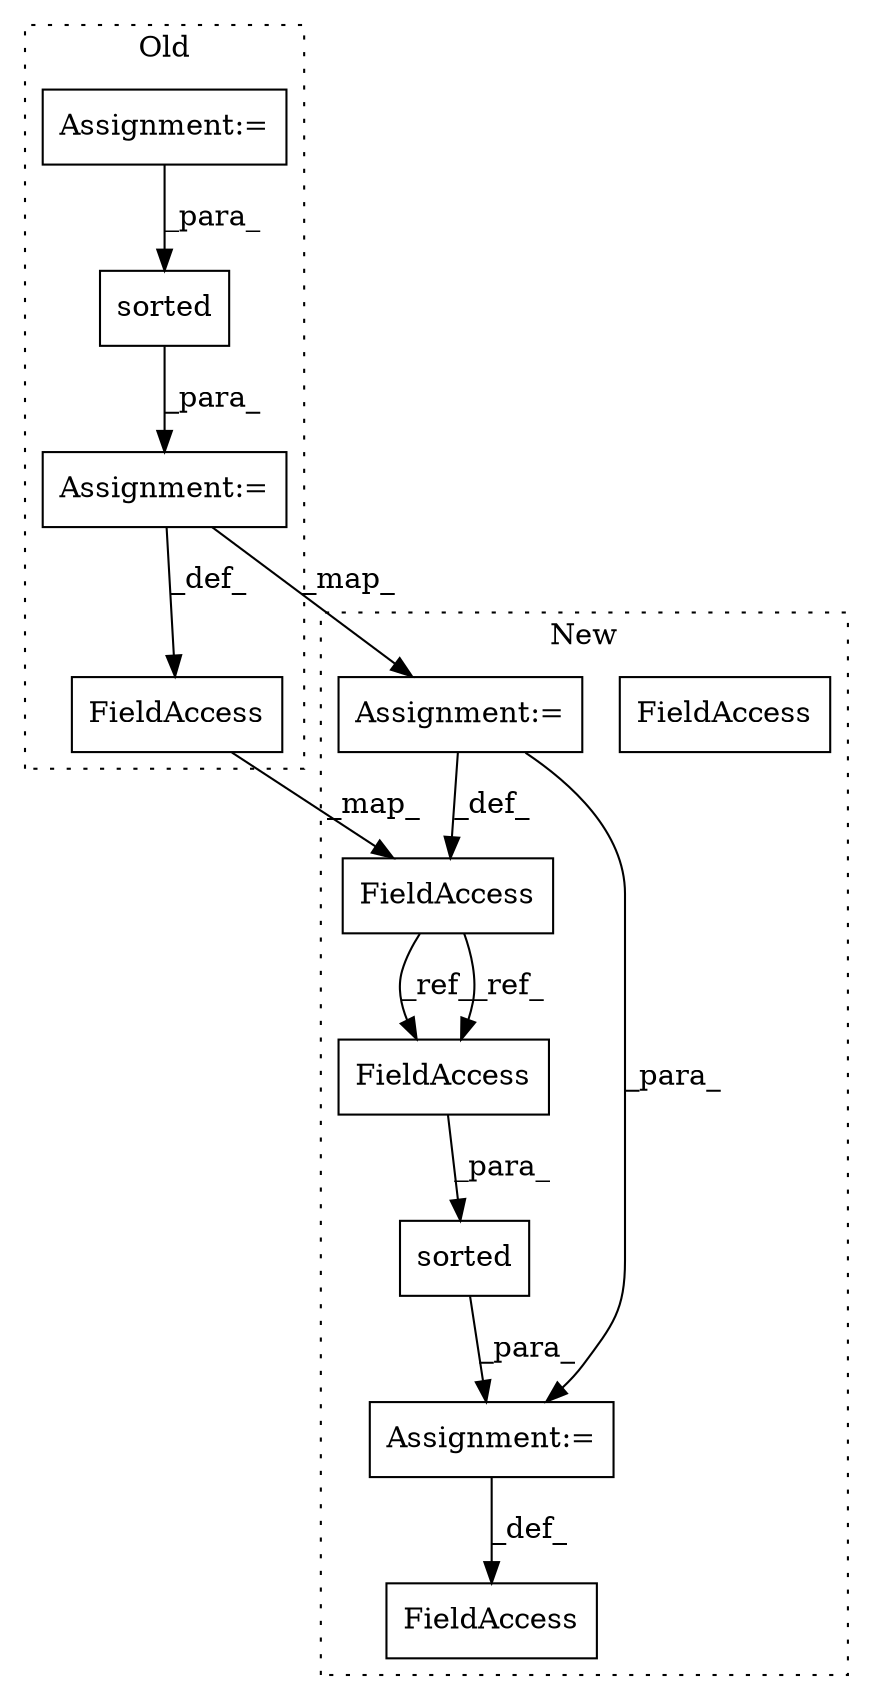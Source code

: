 digraph G {
subgraph cluster0 {
1 [label="sorted" a="32" s="2859,2889" l="7,1" shape="box"];
5 [label="Assignment:=" a="7" s="2858" l="1" shape="box"];
8 [label="Assignment:=" a="7" s="2808" l="1" shape="box"];
9 [label="FieldAccess" a="22" s="2847" l="11" shape="box"];
label = "Old";
style="dotted";
}
subgraph cluster1 {
2 [label="sorted" a="32" s="3040,3058" l="7,1" shape="box"];
3 [label="FieldAccess" a="22" s="3047" l="11" shape="box"];
4 [label="Assignment:=" a="7" s="2824" l="1" shape="box"];
6 [label="FieldAccess" a="22" s="3028" l="11" shape="box"];
7 [label="Assignment:=" a="7" s="3039" l="1" shape="box"];
10 [label="FieldAccess" a="22" s="2813" l="11" shape="box"];
11 [label="FieldAccess" a="22" s="3047" l="11" shape="box"];
label = "New";
style="dotted";
}
1 -> 5 [label="_para_"];
2 -> 7 [label="_para_"];
4 -> 10 [label="_def_"];
4 -> 7 [label="_para_"];
5 -> 9 [label="_def_"];
5 -> 4 [label="_map_"];
7 -> 6 [label="_def_"];
8 -> 1 [label="_para_"];
9 -> 10 [label="_map_"];
10 -> 11 [label="_ref_"];
10 -> 11 [label="_ref_"];
11 -> 2 [label="_para_"];
}